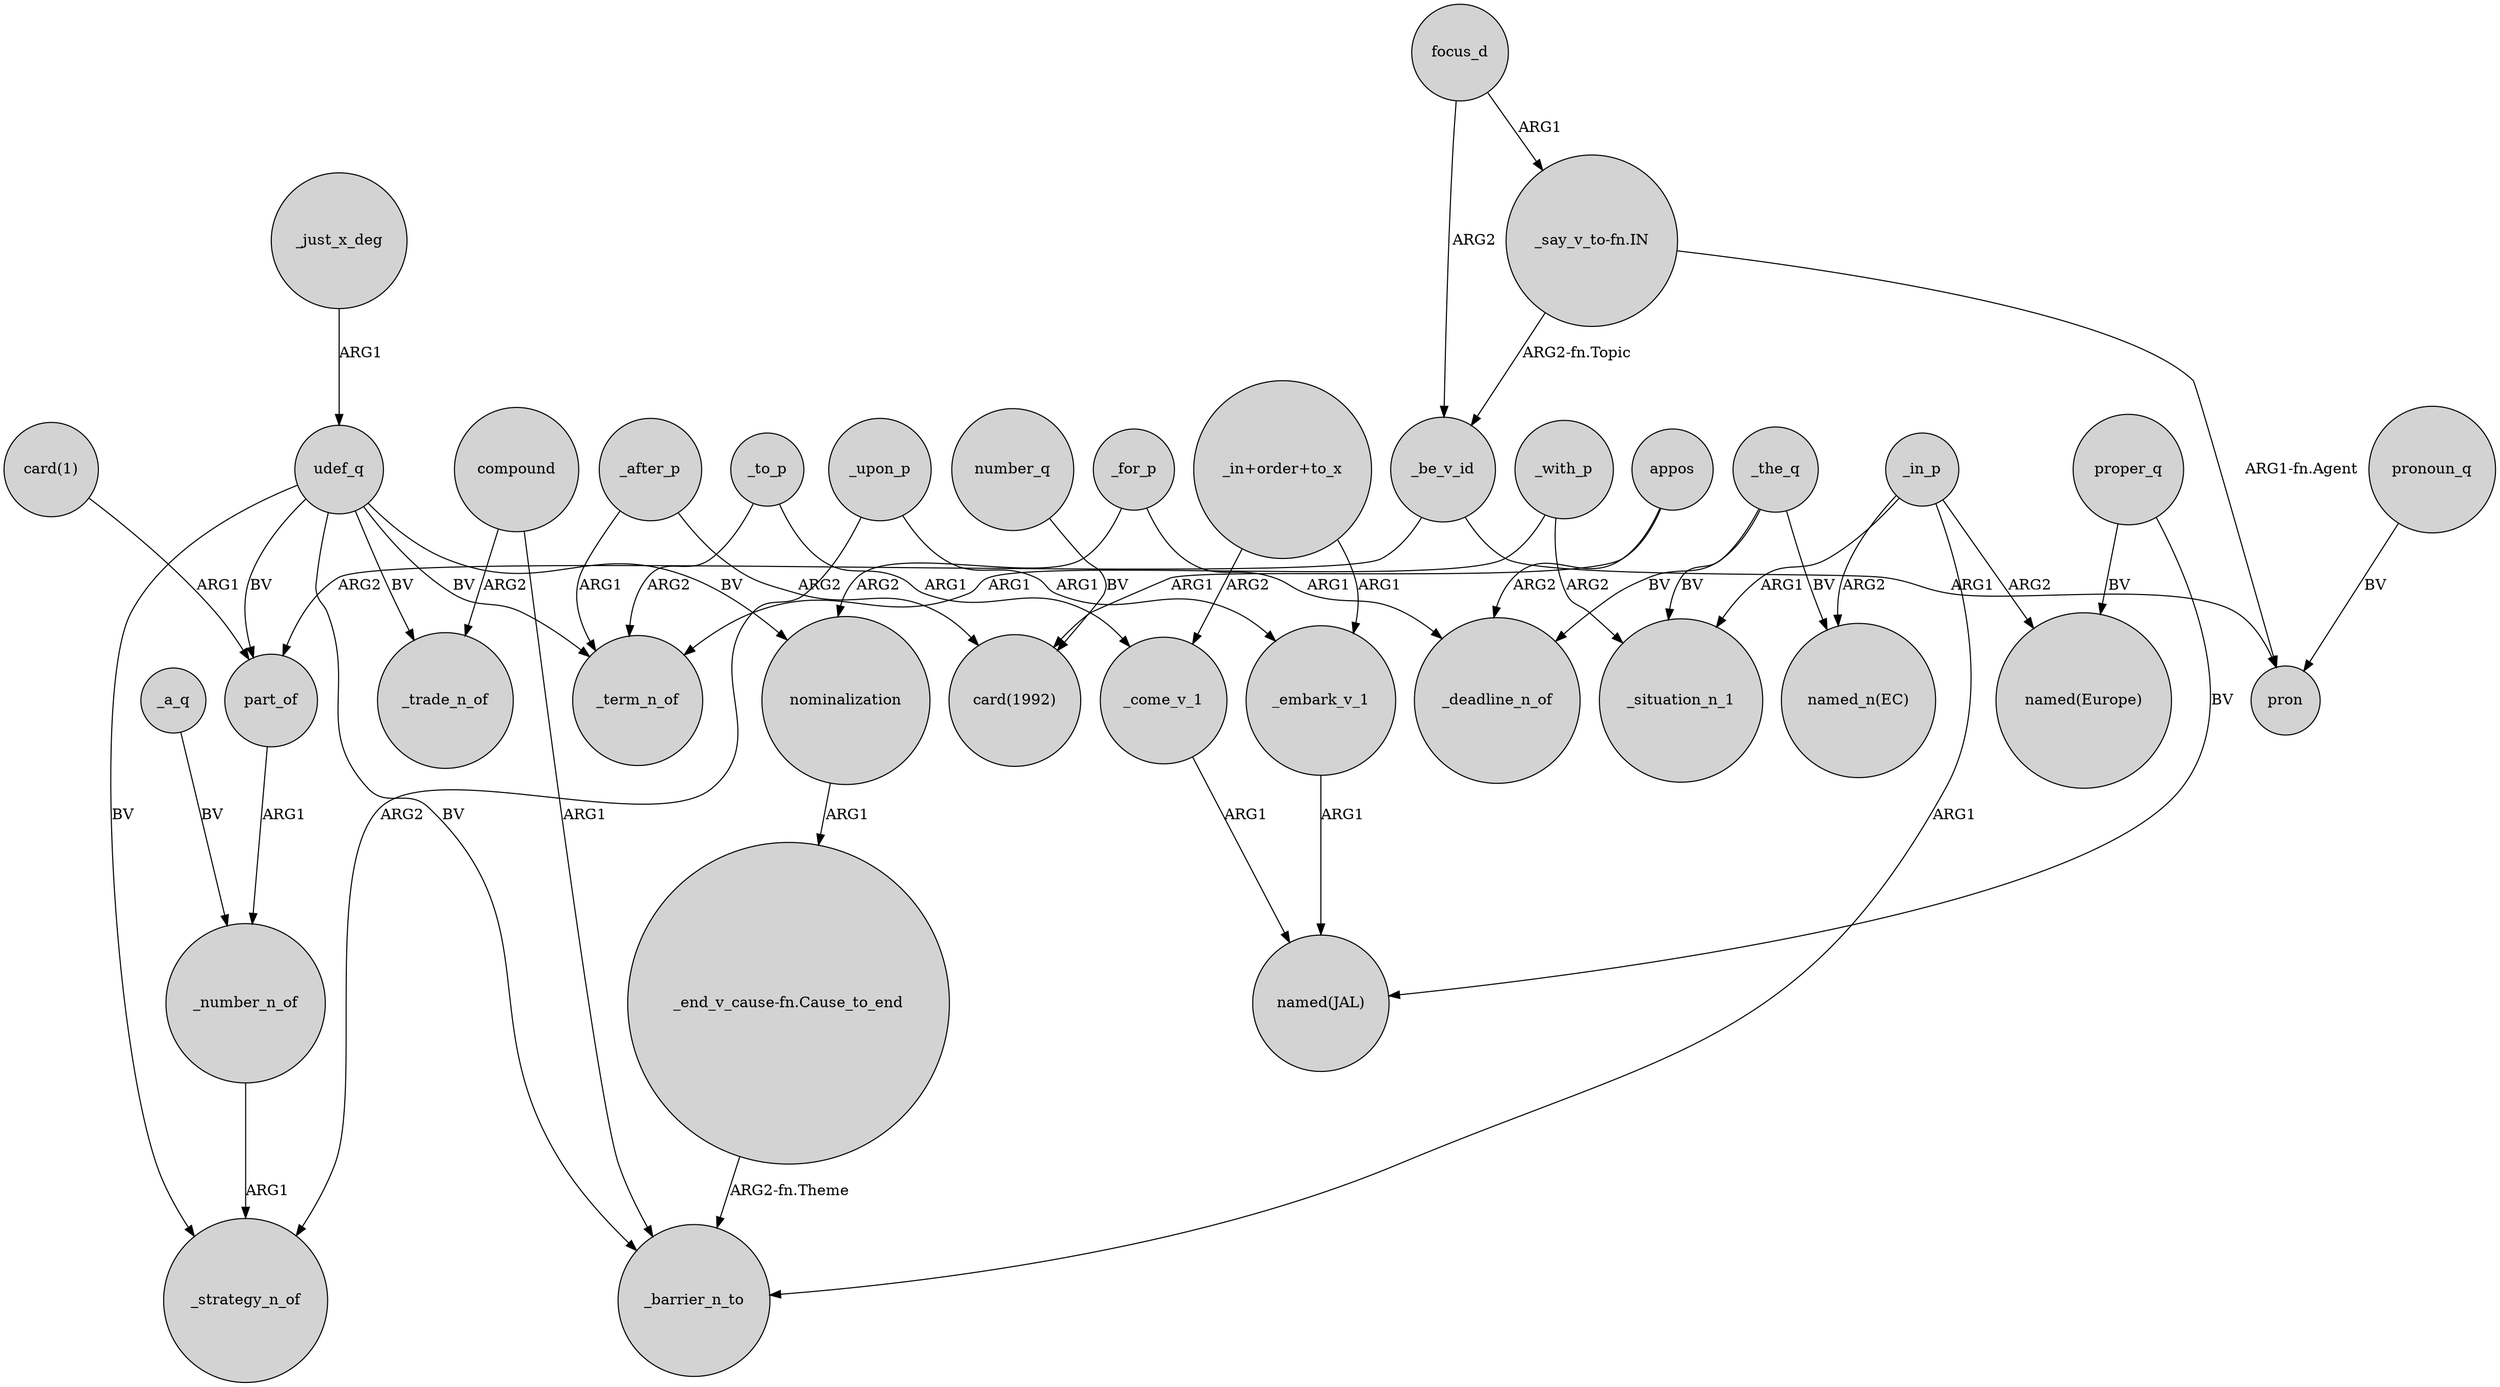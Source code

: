 digraph {
	node [shape=circle style=filled]
	focus_d -> _be_v_id [label=ARG2]
	_after_p -> _term_n_of [label=ARG1]
	_for_p -> _deadline_n_of [label=ARG1]
	_embark_v_1 -> "named(JAL)" [label=ARG1]
	udef_q -> _trade_n_of [label=BV]
	_just_x_deg -> udef_q [label=ARG1]
	udef_q -> part_of [label=BV]
	_a_q -> _number_n_of [label=BV]
	_with_p -> _term_n_of [label=ARG1]
	number_q -> "card(1992)" [label=BV]
	_number_n_of -> _strategy_n_of [label=ARG1]
	_to_p -> _come_v_1 [label=ARG1]
	_the_q -> "named_n(EC)" [label=BV]
	"_in+order+to_x" -> _embark_v_1 [label=ARG1]
	_to_p -> _term_n_of [label=ARG2]
	_after_p -> "card(1992)" [label=ARG2]
	_in_p -> "named(Europe)" [label=ARG2]
	_for_p -> nominalization [label=ARG2]
	_the_q -> _situation_n_1 [label=BV]
	nominalization -> "_end_v_cause-fn.Cause_to_end" [label=ARG1]
	_in_p -> _situation_n_1 [label=ARG1]
	_the_q -> _deadline_n_of [label=BV]
	_be_v_id -> pron [label=ARG1]
	"_say_v_to-fn.IN" -> _be_v_id [label="ARG2-fn.Topic"]
	udef_q -> _barrier_n_to [label=BV]
	pronoun_q -> pron [label=BV]
	appos -> "card(1992)" [label=ARG1]
	_in_p -> "named_n(EC)" [label=ARG2]
	_upon_p -> _strategy_n_of [label=ARG2]
	compound -> _trade_n_of [label=ARG2]
	proper_q -> "named(Europe)" [label=BV]
	udef_q -> _term_n_of [label=BV]
	"_end_v_cause-fn.Cause_to_end" -> _barrier_n_to [label="ARG2-fn.Theme"]
	part_of -> _number_n_of [label=ARG1]
	_come_v_1 -> "named(JAL)" [label=ARG1]
	udef_q -> nominalization [label=BV]
	udef_q -> _strategy_n_of [label=BV]
	"card(1)" -> part_of [label=ARG1]
	"_say_v_to-fn.IN" -> pron [label="ARG1-fn.Agent"]
	_upon_p -> _embark_v_1 [label=ARG1]
	proper_q -> "named(JAL)" [label=BV]
	compound -> _barrier_n_to [label=ARG1]
	_be_v_id -> part_of [label=ARG2]
	appos -> _deadline_n_of [label=ARG2]
	_in_p -> _barrier_n_to [label=ARG1]
	focus_d -> "_say_v_to-fn.IN" [label=ARG1]
	_with_p -> _situation_n_1 [label=ARG2]
	"_in+order+to_x" -> _come_v_1 [label=ARG2]
}

